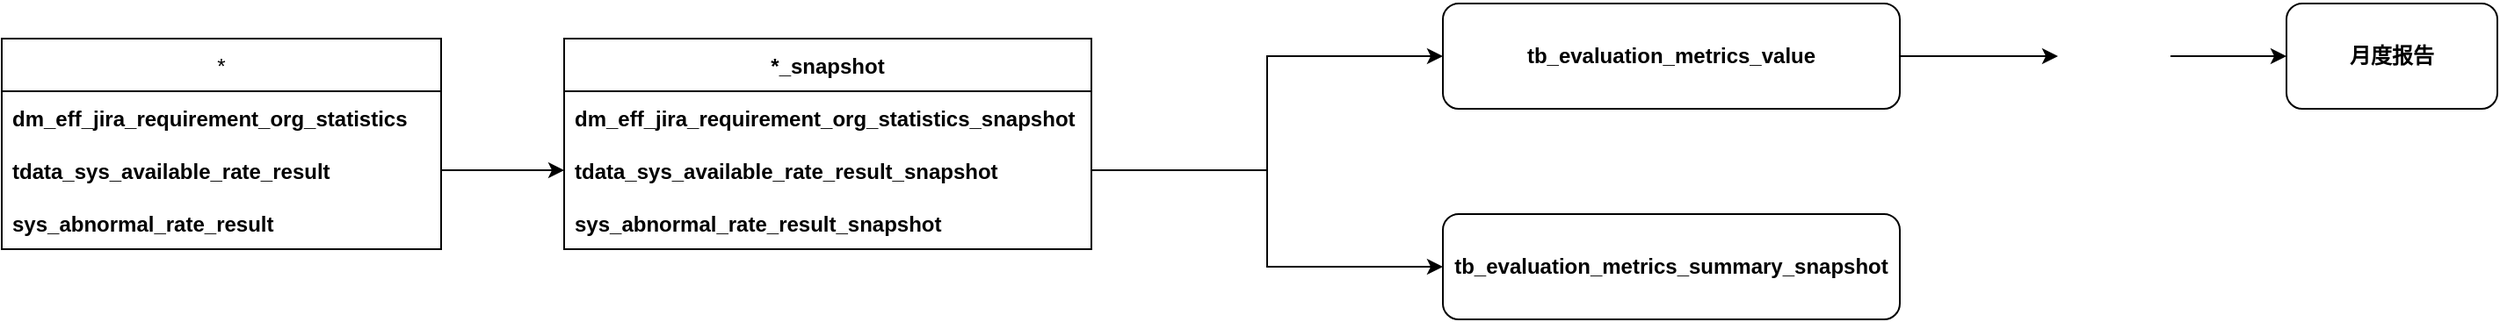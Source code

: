 <mxfile version="20.5.1" type="github">
  <diagram id="7I6s-KUDsDrvL7AvKa_N" name="第 1 页">
    <mxGraphModel dx="2177" dy="746" grid="1" gridSize="10" guides="1" tooltips="1" connect="1" arrows="1" fold="1" page="1" pageScale="1" pageWidth="827" pageHeight="1169" math="0" shadow="0">
      <root>
        <mxCell id="0" />
        <mxCell id="1" parent="0" />
        <mxCell id="Tu1LMPSPsvWpRj28qPW7-12" style="edgeStyle=orthogonalEdgeStyle;rounded=0;orthogonalLoop=1;jettySize=auto;html=1;" edge="1" parent="1" source="Tu1LMPSPsvWpRj28qPW7-5" target="Tu1LMPSPsvWpRj28qPW7-9">
          <mxGeometry relative="1" as="geometry" />
        </mxCell>
        <mxCell id="Tu1LMPSPsvWpRj28qPW7-5" value="tb_evaluation_metrics_value" style="rounded=1;whiteSpace=wrap;html=1;fontStyle=1" vertex="1" parent="1">
          <mxGeometry x="570" y="130" width="260" height="60" as="geometry" />
        </mxCell>
        <mxCell id="Tu1LMPSPsvWpRj28qPW7-6" value="tb_evaluation_metrics_summary_snapshot" style="rounded=1;whiteSpace=wrap;html=1;fontStyle=1" vertex="1" parent="1">
          <mxGeometry x="570" y="250" width="260" height="60" as="geometry" />
        </mxCell>
        <mxCell id="Tu1LMPSPsvWpRj28qPW7-13" style="edgeStyle=orthogonalEdgeStyle;rounded=0;orthogonalLoop=1;jettySize=auto;html=1;entryX=0;entryY=0.5;entryDx=0;entryDy=0;" edge="1" parent="1" source="Tu1LMPSPsvWpRj28qPW7-9" target="Tu1LMPSPsvWpRj28qPW7-11">
          <mxGeometry relative="1" as="geometry" />
        </mxCell>
        <mxCell id="Tu1LMPSPsvWpRj28qPW7-9" value="" style="shape=image;html=1;verticalAlign=top;verticalLabelPosition=bottom;labelBackgroundColor=#ffffff;imageAspect=0;aspect=fixed;image=https://cdn1.iconfinder.com/data/icons/technology-and-hardware-2/200/vector_66_06-128.png" vertex="1" parent="1">
          <mxGeometry x="920" y="128" width="64" height="64" as="geometry" />
        </mxCell>
        <mxCell id="Tu1LMPSPsvWpRj28qPW7-11" value="月度报告" style="rounded=1;whiteSpace=wrap;html=1;fontStyle=1" vertex="1" parent="1">
          <mxGeometry x="1050" y="130" width="120" height="60" as="geometry" />
        </mxCell>
        <mxCell id="Tu1LMPSPsvWpRj28qPW7-16" value="*" style="swimlane;fontStyle=0;childLayout=stackLayout;horizontal=1;startSize=30;horizontalStack=0;resizeParent=1;resizeParentMax=0;resizeLast=0;collapsible=1;marginBottom=0;" vertex="1" parent="1">
          <mxGeometry x="-250" y="150" width="250" height="120" as="geometry" />
        </mxCell>
        <mxCell id="Tu1LMPSPsvWpRj28qPW7-17" value="dm_eff_jira_requirement_org_statistics" style="text;strokeColor=none;fillColor=none;align=left;verticalAlign=middle;spacingLeft=4;spacingRight=4;overflow=hidden;points=[[0,0.5],[1,0.5]];portConstraint=eastwest;rotatable=0;fontStyle=1" vertex="1" parent="Tu1LMPSPsvWpRj28qPW7-16">
          <mxGeometry y="30" width="250" height="30" as="geometry" />
        </mxCell>
        <mxCell id="Tu1LMPSPsvWpRj28qPW7-18" value="tdata_sys_available_rate_result" style="text;strokeColor=none;fillColor=none;align=left;verticalAlign=middle;spacingLeft=4;spacingRight=4;overflow=hidden;points=[[0,0.5],[1,0.5]];portConstraint=eastwest;rotatable=0;fontStyle=1" vertex="1" parent="Tu1LMPSPsvWpRj28qPW7-16">
          <mxGeometry y="60" width="250" height="30" as="geometry" />
        </mxCell>
        <mxCell id="Tu1LMPSPsvWpRj28qPW7-19" value="sys_abnormal_rate_result" style="text;strokeColor=none;fillColor=none;align=left;verticalAlign=middle;spacingLeft=4;spacingRight=4;overflow=hidden;points=[[0,0.5],[1,0.5]];portConstraint=eastwest;rotatable=0;fontStyle=1" vertex="1" parent="Tu1LMPSPsvWpRj28qPW7-16">
          <mxGeometry y="90" width="250" height="30" as="geometry" />
        </mxCell>
        <mxCell id="Tu1LMPSPsvWpRj28qPW7-20" value="*_snapshot" style="swimlane;fontStyle=1;childLayout=stackLayout;horizontal=1;startSize=30;horizontalStack=0;resizeParent=1;resizeParentMax=0;resizeLast=0;collapsible=1;marginBottom=0;" vertex="1" parent="1">
          <mxGeometry x="70" y="150" width="300" height="120" as="geometry" />
        </mxCell>
        <mxCell id="Tu1LMPSPsvWpRj28qPW7-21" value="dm_eff_jira_requirement_org_statistics_snapshot" style="text;strokeColor=none;fillColor=none;align=left;verticalAlign=middle;spacingLeft=4;spacingRight=4;overflow=hidden;points=[[0,0.5],[1,0.5]];portConstraint=eastwest;rotatable=0;fontStyle=1" vertex="1" parent="Tu1LMPSPsvWpRj28qPW7-20">
          <mxGeometry y="30" width="300" height="30" as="geometry" />
        </mxCell>
        <mxCell id="Tu1LMPSPsvWpRj28qPW7-22" value="tdata_sys_available_rate_result_snapshot" style="text;strokeColor=none;fillColor=none;align=left;verticalAlign=middle;spacingLeft=4;spacingRight=4;overflow=hidden;points=[[0,0.5],[1,0.5]];portConstraint=eastwest;rotatable=0;fontStyle=1" vertex="1" parent="Tu1LMPSPsvWpRj28qPW7-20">
          <mxGeometry y="60" width="300" height="30" as="geometry" />
        </mxCell>
        <mxCell id="Tu1LMPSPsvWpRj28qPW7-23" value="sys_abnormal_rate_result_snapshot" style="text;strokeColor=none;fillColor=none;align=left;verticalAlign=middle;spacingLeft=4;spacingRight=4;overflow=hidden;points=[[0,0.5],[1,0.5]];portConstraint=eastwest;rotatable=0;fontStyle=1" vertex="1" parent="Tu1LMPSPsvWpRj28qPW7-20">
          <mxGeometry y="90" width="300" height="30" as="geometry" />
        </mxCell>
        <mxCell id="Tu1LMPSPsvWpRj28qPW7-24" style="edgeStyle=orthogonalEdgeStyle;rounded=0;orthogonalLoop=1;jettySize=auto;html=1;entryX=0;entryY=0.5;entryDx=0;entryDy=0;" edge="1" parent="1" source="Tu1LMPSPsvWpRj28qPW7-18" target="Tu1LMPSPsvWpRj28qPW7-22">
          <mxGeometry relative="1" as="geometry" />
        </mxCell>
        <mxCell id="Tu1LMPSPsvWpRj28qPW7-25" style="edgeStyle=orthogonalEdgeStyle;rounded=0;orthogonalLoop=1;jettySize=auto;html=1;entryX=0;entryY=0.5;entryDx=0;entryDy=0;" edge="1" parent="1" source="Tu1LMPSPsvWpRj28qPW7-22" target="Tu1LMPSPsvWpRj28qPW7-5">
          <mxGeometry relative="1" as="geometry">
            <mxPoint x="450" y="220" as="targetPoint" />
          </mxGeometry>
        </mxCell>
        <mxCell id="Tu1LMPSPsvWpRj28qPW7-26" style="edgeStyle=orthogonalEdgeStyle;rounded=0;orthogonalLoop=1;jettySize=auto;html=1;entryX=0;entryY=0.5;entryDx=0;entryDy=0;" edge="1" parent="1" source="Tu1LMPSPsvWpRj28qPW7-22" target="Tu1LMPSPsvWpRj28qPW7-6">
          <mxGeometry relative="1" as="geometry" />
        </mxCell>
      </root>
    </mxGraphModel>
  </diagram>
</mxfile>
